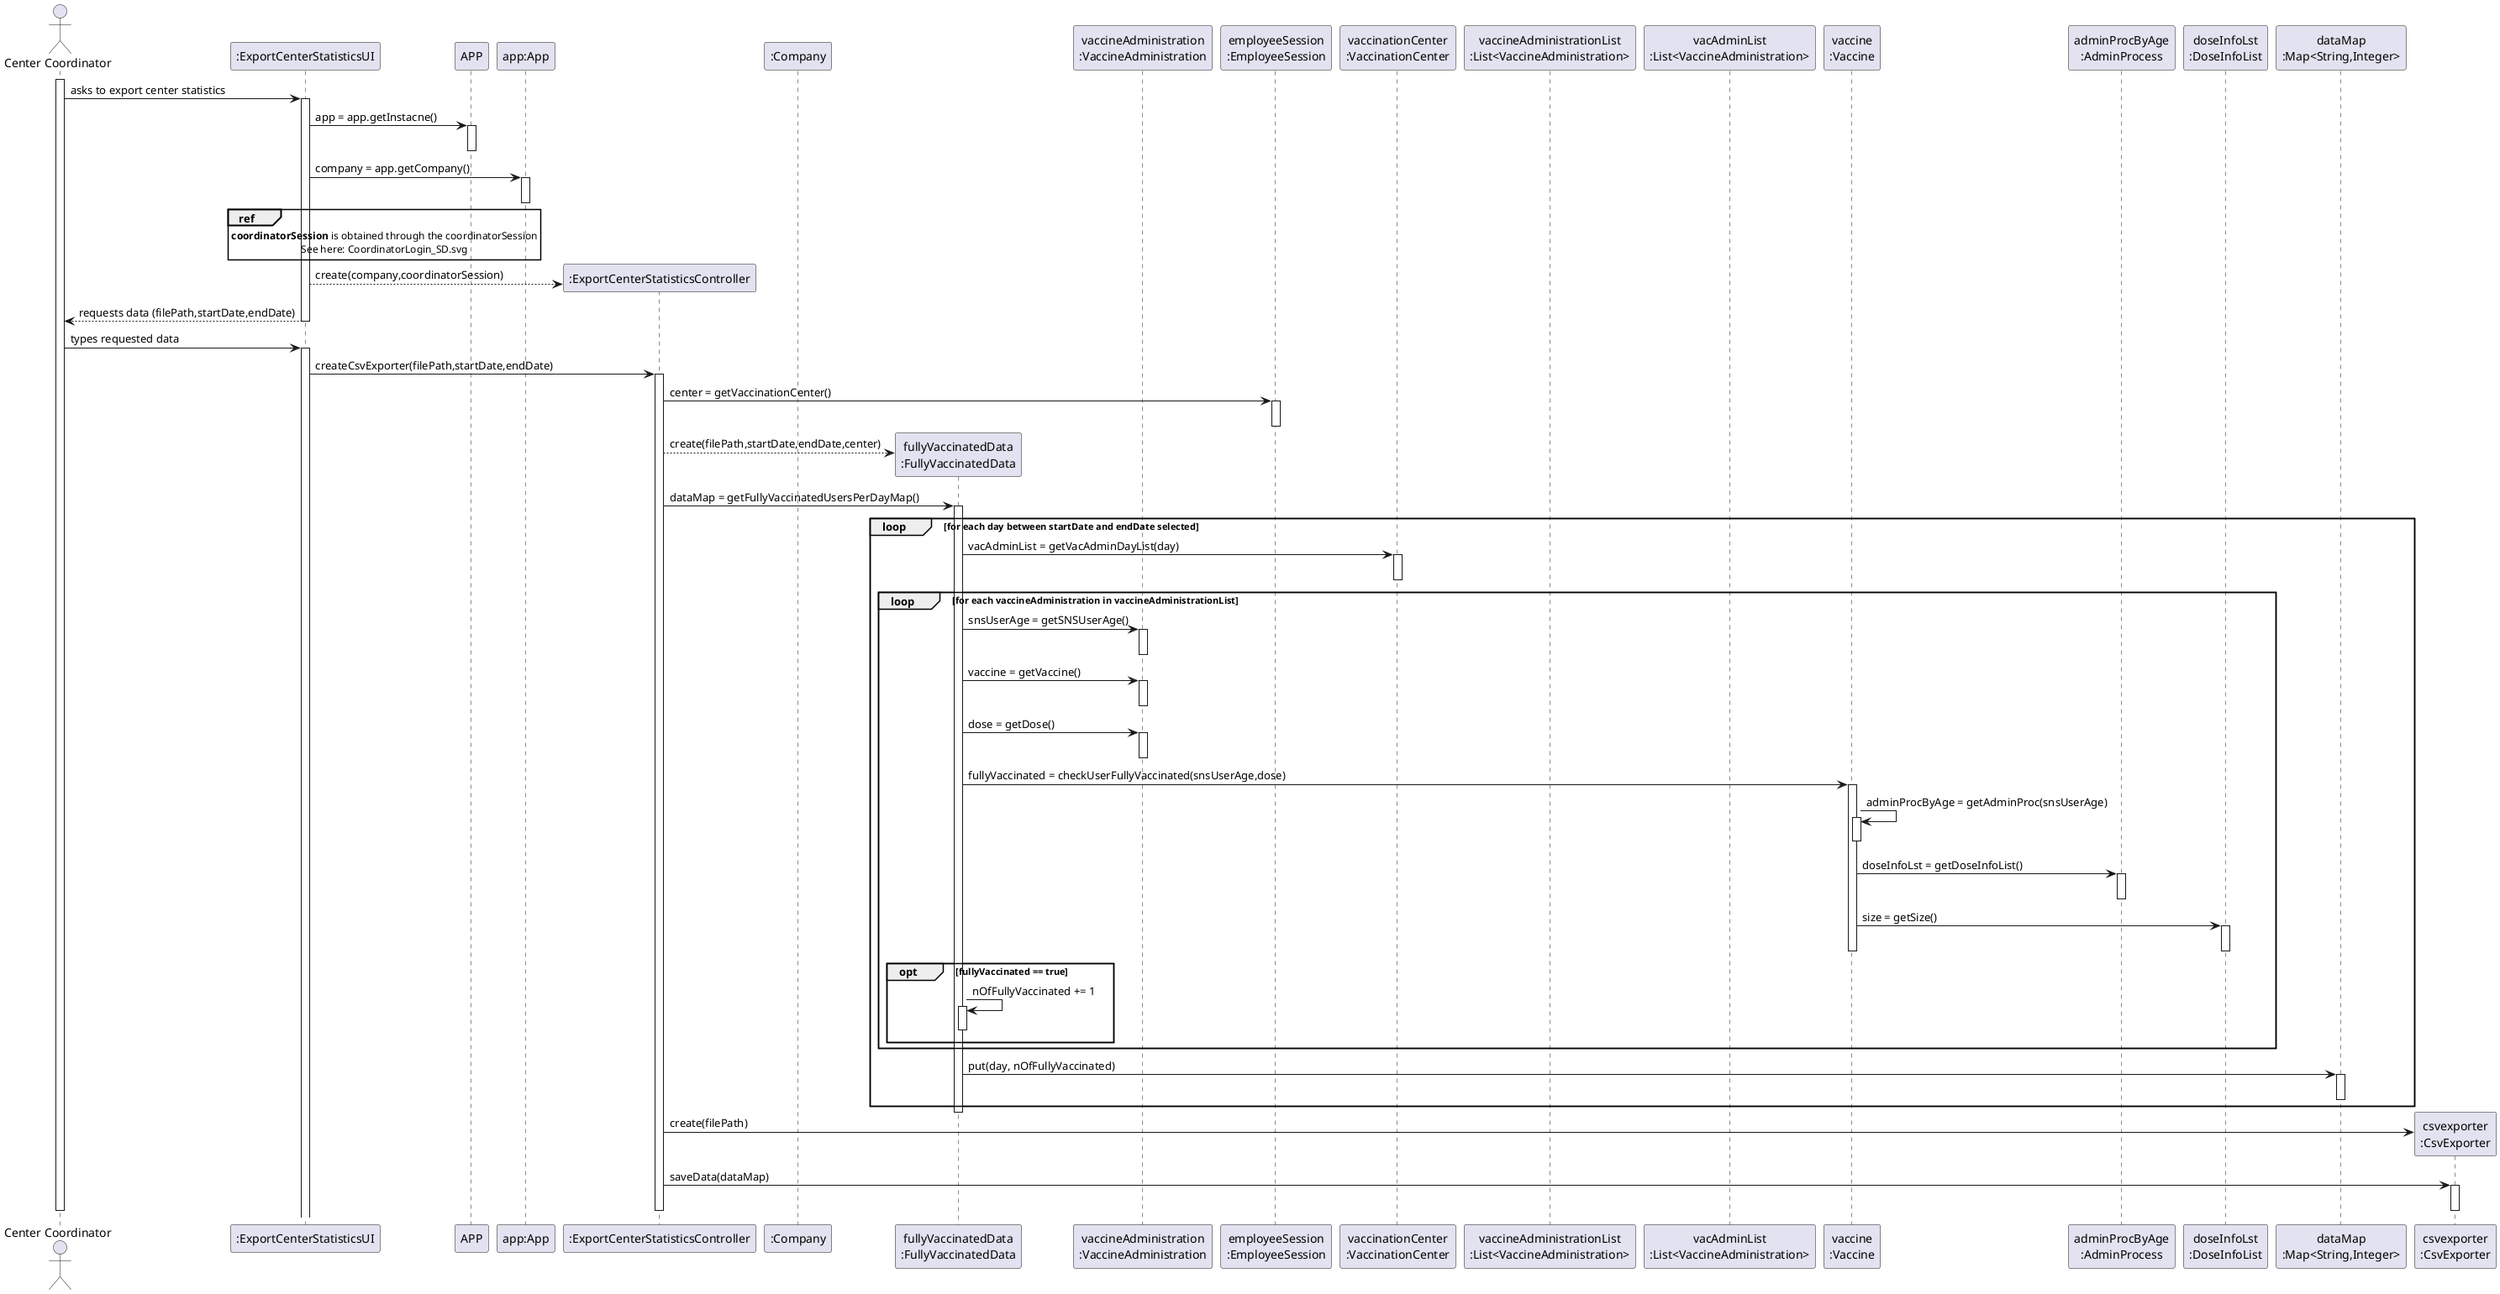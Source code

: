 @startuml US15_SD

actor "Center Coordinator" as COORDINATOR

participant ":ExportCenterStatisticsUI" as UI
participant "APP" as APPCLASS
participant "app:App" as APPINSTANCE
participant ":ExportCenterStatisticsController" as CTRL
participant ":Company" as COMP
participant "fullyVaccinatedData\n:FullyVaccinatedData" as FULLYDATA
participant "vaccineAdministration\n:VaccineAdministration" as VACADMIN
participant "employeeSession\n:EmployeeSession" as EMPLOYEESESSION
participant "vaccinationCenter\n:VaccinationCenter" as CENTER
participant "vaccineAdministrationList\n:List<VaccineAdministration>" as VACADMINLIST
participant "vacAdminList\n:List<VaccineAdministration>" as VACDAYLIST
participant "vaccine\n:Vaccine" as VACCINE
participant "adminProcByAge\n:AdminProcess" as ADMINPROC
participant "doseInfoLst\n:DoseInfoList" as DI_LIST
participant "dataMap\n:Map<String,Integer>" as MAP
participant "csvexporter\n:CsvExporter" as CSVEXPORTER


activate COORDINATOR
COORDINATOR -> UI : asks to export center statistics
activate UI

UI -> APPCLASS : app = app.getInstacne()
activate APPCLASS
deactivate APPCLASS

UI -> APPINSTANCE : company = app.getCompany()
activate APPINSTANCE
deactivate APPINSTANCE

ref over UI 
**coordinatorSession** is obtained through the coordinatorSession
See here: CoordinatorLogin_SD.svg
end ref

UI --> CTRL** : create(company,coordinatorSession)

UI --> COORDINATOR : requests data (filePath,startDate,endDate)
deactivate UI

COORDINATOR -> UI : types requested data
activate UI

UI -> CTRL : createCsvExporter(filePath,startDate,endDate)
activate CTRL

CTRL -> EMPLOYEESESSION : center = getVaccinationCenter()
activate EMPLOYEESESSION
deactivate EMPLOYEESESSION

CTRL --> FULLYDATA** : create(filePath,startDate,endDate,center)

CTRL -> FULLYDATA : dataMap = getFullyVaccinatedUsersPerDayMap()
loop for each day between startDate and endDate selected
activate FULLYDATA

FULLYDATA -> CENTER : vacAdminList = getVacAdminDayList(day)
activate CENTER
deactivate CENTER

loop for each vaccineAdministration in vaccineAdministrationList

FULLYDATA -> VACADMIN :  snsUserAge = getSNSUserAge()
activate VACADMIN
deactivate VACADMIN

FULLYDATA -> VACADMIN : vaccine = getVaccine()
activate VACADMIN
deactivate VACADMIN

FULLYDATA -> VACADMIN : dose = getDose()
activate VACADMIN
deactivate VACADMIN

FULLYDATA -> VACCINE : fullyVaccinated = checkUserFullyVaccinated(snsUserAge,dose)
activate VACCINE

VACCINE -> VACCINE : adminProcByAge = getAdminProc(snsUserAge)
activate VACCINE
deactivate VACCINE

VACCINE -> ADMINPROC : doseInfoLst = getDoseInfoList()
activate ADMINPROC
deactivate ADMINPROC

VACCINE -> DI_LIST : size = getSize()
activate DI_LIST
deactivate DI_LIST
deactivate VACCINE

opt fullyVaccinated == true
FULLYDATA -> FULLYDATA : nOfFullyVaccinated += 1
activate FULLYDATA
deactivate FULLYDATA
end
end

FULLYDATA -> MAP : put(day, nOfFullyVaccinated)
activate MAP
deactivate MAP

end

deactivate FULLYDATA

CTRL -> CSVEXPORTER** : create(filePath)

CTRL -> CSVEXPORTER : saveData(dataMap)
activate CSVEXPORTER
deactivate CSVEXPORTER
deactivate CTRL

deactivate COORDINATOR 

@enduml